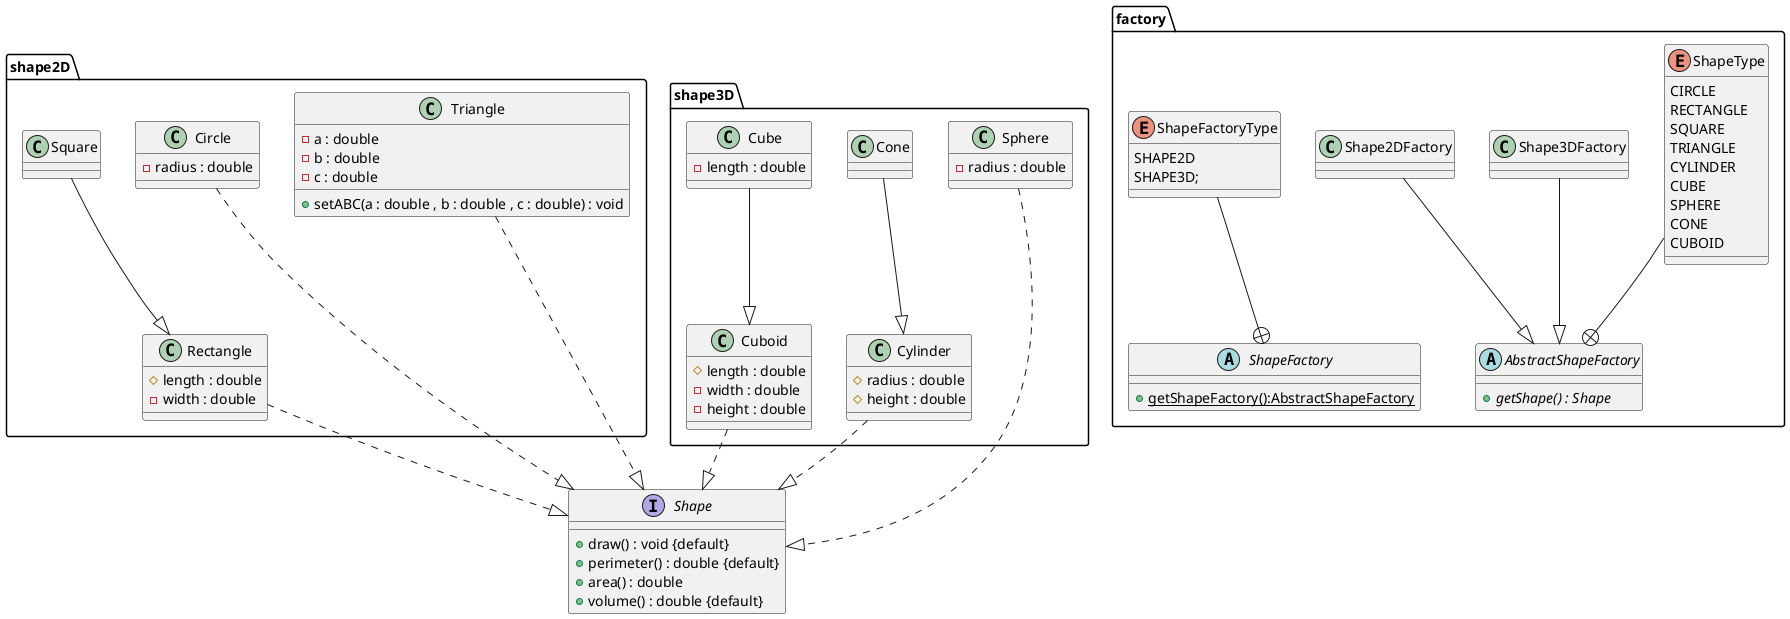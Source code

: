 @startuml
package factory {
    abstract class AbstractShapeFactory{
        + {abstract} getShape() : Shape
    }

    enum ShapeType{
        CIRCLE
        RECTANGLE
        SQUARE
        TRIANGLE
        CYLINDER
        CUBE
        SPHERE
        CONE
        CUBOID
    }
    class Shape3DFactory{

    }
    class Shape2DFactory{

    }

    abstract class ShapeFactory{
        + {static} getShapeFactory():AbstractShapeFactory
    }

    enum ShapeFactoryType{
        SHAPE2D
        SHAPE3D;
    }

    ShapeType --+ AbstractShapeFactory
    Shape3DFactory --|>AbstractShapeFactory
    Shape2DFactory --|>AbstractShapeFactory
    ShapeFactoryType --+ ShapeFactory
}
interface Shape{
    + draw() : void {default}
    + perimeter() : double {default}
    + area() : double
    + volume() : double {default}
}
package shape2D{
    class Circle{
    - radius : double
    }

    class Rectangle{
    # length : double
    - width : double
    }

    class Square{

    }
    class Triangle{
        - a : double
        - b : double
        - c : double

        + setABC(a : double , b : double , c : double) : void
    }

    Circle ..|> Shape
    Rectangle ..|> Shape
    Square --|> Rectangle
    Triangle ..|> Shape
}

package shape3D{

    class Cone{

    }

    class Cube{
        - length : double
    }

    class Cuboid{
        # length : double
        - width : double
        - height : double
    }

    class Cylinder{
        # radius : double
        # height : double
    }

    class Sphere{
        - radius : double
    }

    Cone --|> Cylinder
    Cube --|> Cuboid
    Cuboid ..|> Shape
    Cylinder ..|> Shape
    Sphere ..|> Shape

}







@enduml